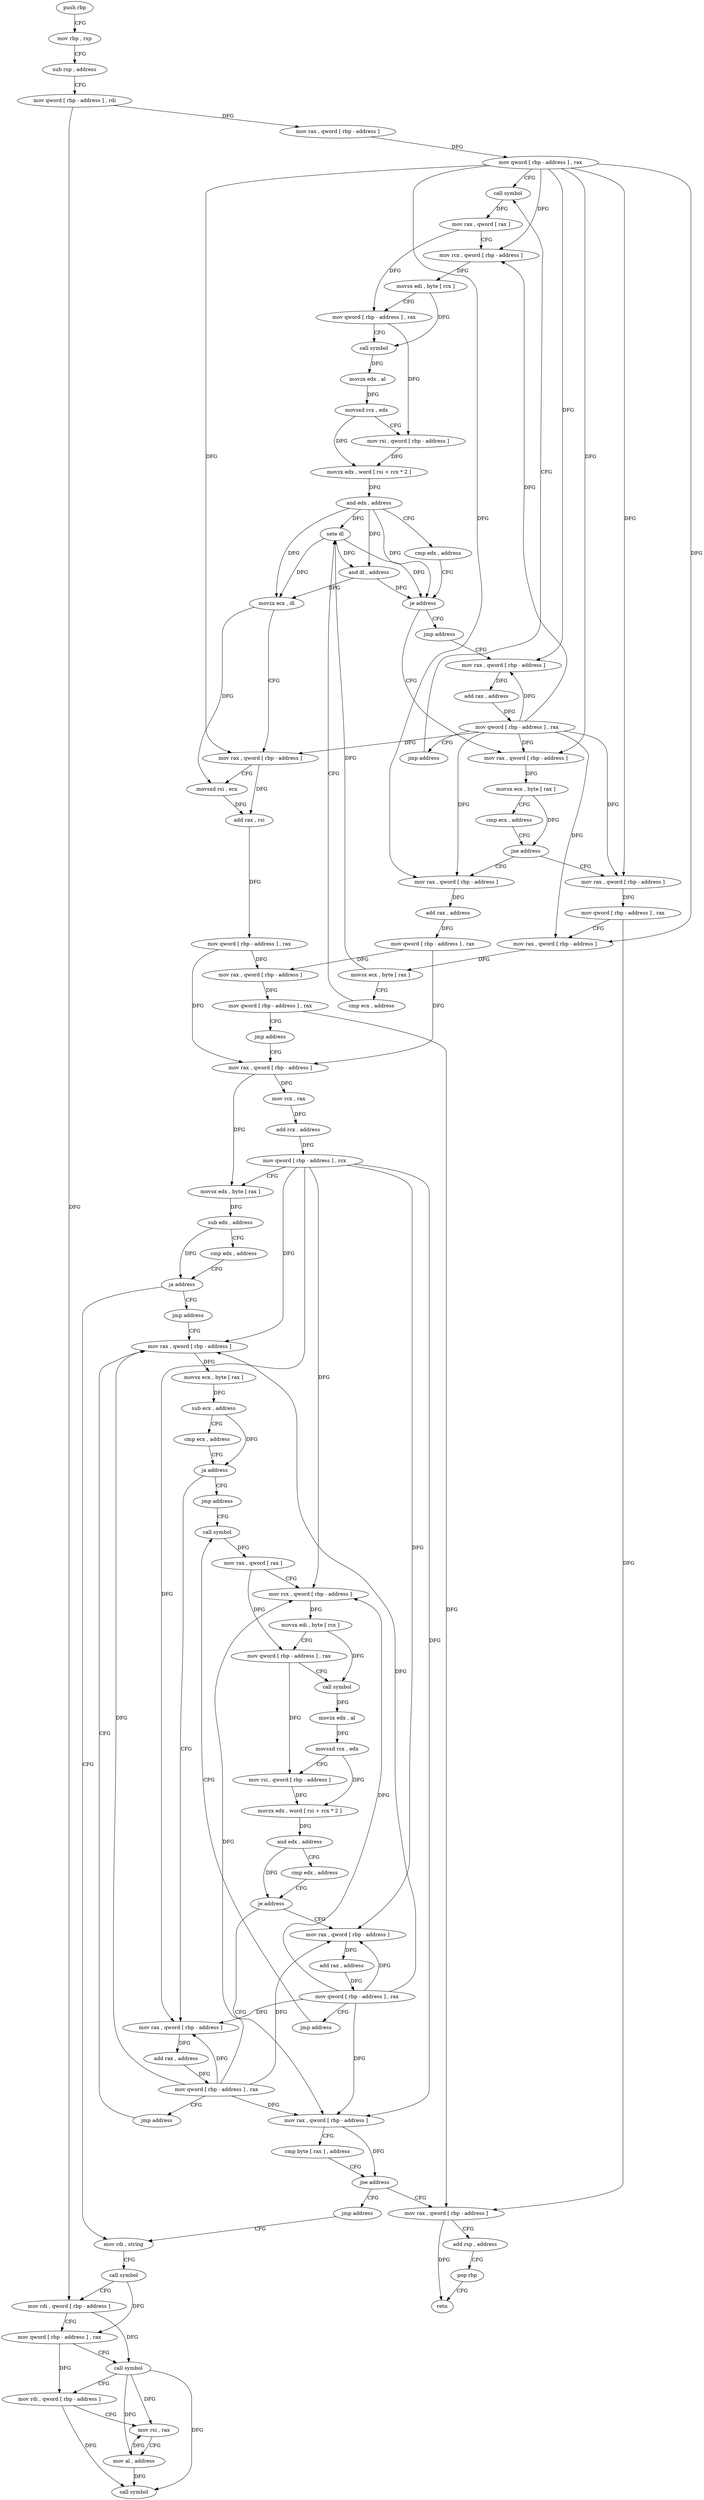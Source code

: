 digraph "func" {
"4205456" [label = "push rbp" ]
"4205457" [label = "mov rbp , rsp" ]
"4205460" [label = "sub rsp , address" ]
"4205464" [label = "mov qword [ rbp - address ] , rdi" ]
"4205468" [label = "mov rax , qword [ rbp - address ]" ]
"4205472" [label = "mov qword [ rbp - address ] , rax" ]
"4205476" [label = "call symbol" ]
"4205550" [label = "mov rax , qword [ rbp - address ]" ]
"4205554" [label = "movsx ecx , byte [ rax ]" ]
"4205557" [label = "cmp ecx , address" ]
"4205560" [label = "jne address" ]
"4205593" [label = "mov rax , qword [ rbp - address ]" ]
"4205566" [label = "mov rax , qword [ rbp - address ]" ]
"4205526" [label = "jmp address" ]
"4205531" [label = "mov rax , qword [ rbp - address ]" ]
"4205597" [label = "mov qword [ rbp - address ] , rax" ]
"4205601" [label = "mov rax , qword [ rbp - address ]" ]
"4205605" [label = "movsx ecx , byte [ rax ]" ]
"4205608" [label = "cmp ecx , address" ]
"4205611" [label = "sete dl" ]
"4205614" [label = "and dl , address" ]
"4205617" [label = "movzx ecx , dl" ]
"4205620" [label = "mov rax , qword [ rbp - address ]" ]
"4205624" [label = "movsxd rsi , ecx" ]
"4205627" [label = "add rax , rsi" ]
"4205630" [label = "mov qword [ rbp - address ] , rax" ]
"4205634" [label = "mov rax , qword [ rbp - address ]" ]
"4205570" [label = "add rax , address" ]
"4205576" [label = "mov qword [ rbp - address ] , rax" ]
"4205580" [label = "mov rax , qword [ rbp - address ]" ]
"4205584" [label = "mov qword [ rbp - address ] , rax" ]
"4205588" [label = "jmp address" ]
"4205535" [label = "add rax , address" ]
"4205541" [label = "mov qword [ rbp - address ] , rax" ]
"4205545" [label = "jmp address" ]
"4205812" [label = "mov rdi , string" ]
"4205822" [label = "call symbol" ]
"4205827" [label = "mov rdi , qword [ rbp - address ]" ]
"4205831" [label = "mov qword [ rbp - address ] , rax" ]
"4205835" [label = "call symbol" ]
"4205840" [label = "mov rdi , qword [ rbp - address ]" ]
"4205844" [label = "mov rsi , rax" ]
"4205847" [label = "mov al , address" ]
"4205849" [label = "call symbol" ]
"4205667" [label = "jmp address" ]
"4205672" [label = "mov rax , qword [ rbp - address ]" ]
"4205638" [label = "mov rcx , rax" ]
"4205641" [label = "add rcx , address" ]
"4205648" [label = "mov qword [ rbp - address ] , rcx" ]
"4205652" [label = "movsx edx , byte [ rax ]" ]
"4205655" [label = "sub edx , address" ]
"4205658" [label = "cmp edx , address" ]
"4205661" [label = "ja address" ]
"4205481" [label = "mov rax , qword [ rax ]" ]
"4205484" [label = "mov rcx , qword [ rbp - address ]" ]
"4205488" [label = "movsx edi , byte [ rcx ]" ]
"4205491" [label = "mov qword [ rbp - address ] , rax" ]
"4205495" [label = "call symbol" ]
"4205500" [label = "movzx edx , al" ]
"4205503" [label = "movsxd rcx , edx" ]
"4205506" [label = "mov rsi , qword [ rbp - address ]" ]
"4205510" [label = "movzx edx , word [ rsi + rcx * 2 ]" ]
"4205514" [label = "and edx , address" ]
"4205517" [label = "cmp edx , address" ]
"4205520" [label = "je address" ]
"4205676" [label = "movsx ecx , byte [ rax ]" ]
"4205679" [label = "sub ecx , address" ]
"4205682" [label = "cmp ecx , address" ]
"4205685" [label = "ja address" ]
"4205710" [label = "jmp address" ]
"4205691" [label = "mov rax , qword [ rbp - address ]" ]
"4205715" [label = "call symbol" ]
"4205695" [label = "add rax , address" ]
"4205701" [label = "mov qword [ rbp - address ] , rax" ]
"4205705" [label = "jmp address" ]
"4205720" [label = "mov rax , qword [ rax ]" ]
"4205723" [label = "mov rcx , qword [ rbp - address ]" ]
"4205727" [label = "movsx edi , byte [ rcx ]" ]
"4205730" [label = "mov qword [ rbp - address ] , rax" ]
"4205734" [label = "call symbol" ]
"4205739" [label = "movzx edx , al" ]
"4205742" [label = "movsxd rcx , edx" ]
"4205745" [label = "mov rsi , qword [ rbp - address ]" ]
"4205749" [label = "movzx edx , word [ rsi + rcx * 2 ]" ]
"4205753" [label = "and edx , address" ]
"4205756" [label = "cmp edx , address" ]
"4205759" [label = "je address" ]
"4205784" [label = "mov rax , qword [ rbp - address ]" ]
"4205765" [label = "mov rax , qword [ rbp - address ]" ]
"4205788" [label = "cmp byte [ rax ] , address" ]
"4205791" [label = "jne address" ]
"4205807" [label = "jmp address" ]
"4205797" [label = "mov rax , qword [ rbp - address ]" ]
"4205769" [label = "add rax , address" ]
"4205775" [label = "mov qword [ rbp - address ] , rax" ]
"4205779" [label = "jmp address" ]
"4205801" [label = "add rsp , address" ]
"4205805" [label = "pop rbp" ]
"4205806" [label = "retn" ]
"4205456" -> "4205457" [ label = "CFG" ]
"4205457" -> "4205460" [ label = "CFG" ]
"4205460" -> "4205464" [ label = "CFG" ]
"4205464" -> "4205468" [ label = "DFG" ]
"4205464" -> "4205827" [ label = "DFG" ]
"4205468" -> "4205472" [ label = "DFG" ]
"4205472" -> "4205476" [ label = "CFG" ]
"4205472" -> "4205484" [ label = "DFG" ]
"4205472" -> "4205550" [ label = "DFG" ]
"4205472" -> "4205593" [ label = "DFG" ]
"4205472" -> "4205601" [ label = "DFG" ]
"4205472" -> "4205620" [ label = "DFG" ]
"4205472" -> "4205566" [ label = "DFG" ]
"4205472" -> "4205531" [ label = "DFG" ]
"4205476" -> "4205481" [ label = "DFG" ]
"4205550" -> "4205554" [ label = "DFG" ]
"4205554" -> "4205557" [ label = "CFG" ]
"4205554" -> "4205560" [ label = "DFG" ]
"4205557" -> "4205560" [ label = "CFG" ]
"4205560" -> "4205593" [ label = "CFG" ]
"4205560" -> "4205566" [ label = "CFG" ]
"4205593" -> "4205597" [ label = "DFG" ]
"4205566" -> "4205570" [ label = "DFG" ]
"4205526" -> "4205531" [ label = "CFG" ]
"4205531" -> "4205535" [ label = "DFG" ]
"4205597" -> "4205601" [ label = "CFG" ]
"4205597" -> "4205797" [ label = "DFG" ]
"4205601" -> "4205605" [ label = "DFG" ]
"4205605" -> "4205608" [ label = "CFG" ]
"4205605" -> "4205611" [ label = "DFG" ]
"4205608" -> "4205611" [ label = "CFG" ]
"4205611" -> "4205614" [ label = "DFG" ]
"4205611" -> "4205520" [ label = "DFG" ]
"4205611" -> "4205617" [ label = "DFG" ]
"4205614" -> "4205617" [ label = "DFG" ]
"4205614" -> "4205520" [ label = "DFG" ]
"4205617" -> "4205620" [ label = "CFG" ]
"4205617" -> "4205624" [ label = "DFG" ]
"4205620" -> "4205624" [ label = "CFG" ]
"4205620" -> "4205627" [ label = "DFG" ]
"4205624" -> "4205627" [ label = "DFG" ]
"4205627" -> "4205630" [ label = "DFG" ]
"4205630" -> "4205634" [ label = "DFG" ]
"4205630" -> "4205580" [ label = "DFG" ]
"4205634" -> "4205638" [ label = "DFG" ]
"4205634" -> "4205652" [ label = "DFG" ]
"4205570" -> "4205576" [ label = "DFG" ]
"4205576" -> "4205580" [ label = "DFG" ]
"4205576" -> "4205634" [ label = "DFG" ]
"4205580" -> "4205584" [ label = "DFG" ]
"4205584" -> "4205588" [ label = "CFG" ]
"4205584" -> "4205797" [ label = "DFG" ]
"4205588" -> "4205634" [ label = "CFG" ]
"4205535" -> "4205541" [ label = "DFG" ]
"4205541" -> "4205545" [ label = "CFG" ]
"4205541" -> "4205484" [ label = "DFG" ]
"4205541" -> "4205550" [ label = "DFG" ]
"4205541" -> "4205593" [ label = "DFG" ]
"4205541" -> "4205601" [ label = "DFG" ]
"4205541" -> "4205620" [ label = "DFG" ]
"4205541" -> "4205566" [ label = "DFG" ]
"4205541" -> "4205531" [ label = "DFG" ]
"4205545" -> "4205476" [ label = "CFG" ]
"4205812" -> "4205822" [ label = "CFG" ]
"4205822" -> "4205827" [ label = "CFG" ]
"4205822" -> "4205831" [ label = "DFG" ]
"4205827" -> "4205831" [ label = "CFG" ]
"4205827" -> "4205835" [ label = "DFG" ]
"4205831" -> "4205835" [ label = "CFG" ]
"4205831" -> "4205840" [ label = "DFG" ]
"4205835" -> "4205840" [ label = "CFG" ]
"4205835" -> "4205844" [ label = "DFG" ]
"4205835" -> "4205847" [ label = "DFG" ]
"4205835" -> "4205849" [ label = "DFG" ]
"4205840" -> "4205844" [ label = "CFG" ]
"4205840" -> "4205849" [ label = "DFG" ]
"4205844" -> "4205847" [ label = "CFG" ]
"4205847" -> "4205849" [ label = "DFG" ]
"4205847" -> "4205844" [ label = "DFG" ]
"4205667" -> "4205672" [ label = "CFG" ]
"4205672" -> "4205676" [ label = "DFG" ]
"4205638" -> "4205641" [ label = "DFG" ]
"4205641" -> "4205648" [ label = "DFG" ]
"4205648" -> "4205652" [ label = "CFG" ]
"4205648" -> "4205672" [ label = "DFG" ]
"4205648" -> "4205691" [ label = "DFG" ]
"4205648" -> "4205723" [ label = "DFG" ]
"4205648" -> "4205784" [ label = "DFG" ]
"4205648" -> "4205765" [ label = "DFG" ]
"4205652" -> "4205655" [ label = "DFG" ]
"4205655" -> "4205658" [ label = "CFG" ]
"4205655" -> "4205661" [ label = "DFG" ]
"4205658" -> "4205661" [ label = "CFG" ]
"4205661" -> "4205812" [ label = "CFG" ]
"4205661" -> "4205667" [ label = "CFG" ]
"4205481" -> "4205484" [ label = "CFG" ]
"4205481" -> "4205491" [ label = "DFG" ]
"4205484" -> "4205488" [ label = "DFG" ]
"4205488" -> "4205491" [ label = "CFG" ]
"4205488" -> "4205495" [ label = "DFG" ]
"4205491" -> "4205495" [ label = "CFG" ]
"4205491" -> "4205506" [ label = "DFG" ]
"4205495" -> "4205500" [ label = "DFG" ]
"4205500" -> "4205503" [ label = "DFG" ]
"4205503" -> "4205506" [ label = "CFG" ]
"4205503" -> "4205510" [ label = "DFG" ]
"4205506" -> "4205510" [ label = "DFG" ]
"4205510" -> "4205514" [ label = "DFG" ]
"4205514" -> "4205517" [ label = "CFG" ]
"4205514" -> "4205520" [ label = "DFG" ]
"4205514" -> "4205611" [ label = "DFG" ]
"4205514" -> "4205614" [ label = "DFG" ]
"4205514" -> "4205617" [ label = "DFG" ]
"4205517" -> "4205520" [ label = "CFG" ]
"4205520" -> "4205550" [ label = "CFG" ]
"4205520" -> "4205526" [ label = "CFG" ]
"4205676" -> "4205679" [ label = "DFG" ]
"4205679" -> "4205682" [ label = "CFG" ]
"4205679" -> "4205685" [ label = "DFG" ]
"4205682" -> "4205685" [ label = "CFG" ]
"4205685" -> "4205710" [ label = "CFG" ]
"4205685" -> "4205691" [ label = "CFG" ]
"4205710" -> "4205715" [ label = "CFG" ]
"4205691" -> "4205695" [ label = "DFG" ]
"4205715" -> "4205720" [ label = "DFG" ]
"4205695" -> "4205701" [ label = "DFG" ]
"4205701" -> "4205705" [ label = "CFG" ]
"4205701" -> "4205672" [ label = "DFG" ]
"4205701" -> "4205691" [ label = "DFG" ]
"4205701" -> "4205723" [ label = "DFG" ]
"4205701" -> "4205784" [ label = "DFG" ]
"4205701" -> "4205765" [ label = "DFG" ]
"4205705" -> "4205672" [ label = "CFG" ]
"4205720" -> "4205723" [ label = "CFG" ]
"4205720" -> "4205730" [ label = "DFG" ]
"4205723" -> "4205727" [ label = "DFG" ]
"4205727" -> "4205730" [ label = "CFG" ]
"4205727" -> "4205734" [ label = "DFG" ]
"4205730" -> "4205734" [ label = "CFG" ]
"4205730" -> "4205745" [ label = "DFG" ]
"4205734" -> "4205739" [ label = "DFG" ]
"4205739" -> "4205742" [ label = "DFG" ]
"4205742" -> "4205745" [ label = "CFG" ]
"4205742" -> "4205749" [ label = "DFG" ]
"4205745" -> "4205749" [ label = "DFG" ]
"4205749" -> "4205753" [ label = "DFG" ]
"4205753" -> "4205756" [ label = "CFG" ]
"4205753" -> "4205759" [ label = "DFG" ]
"4205756" -> "4205759" [ label = "CFG" ]
"4205759" -> "4205784" [ label = "CFG" ]
"4205759" -> "4205765" [ label = "CFG" ]
"4205784" -> "4205788" [ label = "CFG" ]
"4205784" -> "4205791" [ label = "DFG" ]
"4205765" -> "4205769" [ label = "DFG" ]
"4205788" -> "4205791" [ label = "CFG" ]
"4205791" -> "4205807" [ label = "CFG" ]
"4205791" -> "4205797" [ label = "CFG" ]
"4205807" -> "4205812" [ label = "CFG" ]
"4205797" -> "4205801" [ label = "CFG" ]
"4205797" -> "4205806" [ label = "DFG" ]
"4205769" -> "4205775" [ label = "DFG" ]
"4205775" -> "4205779" [ label = "CFG" ]
"4205775" -> "4205672" [ label = "DFG" ]
"4205775" -> "4205691" [ label = "DFG" ]
"4205775" -> "4205723" [ label = "DFG" ]
"4205775" -> "4205784" [ label = "DFG" ]
"4205775" -> "4205765" [ label = "DFG" ]
"4205779" -> "4205715" [ label = "CFG" ]
"4205801" -> "4205805" [ label = "CFG" ]
"4205805" -> "4205806" [ label = "CFG" ]
}
